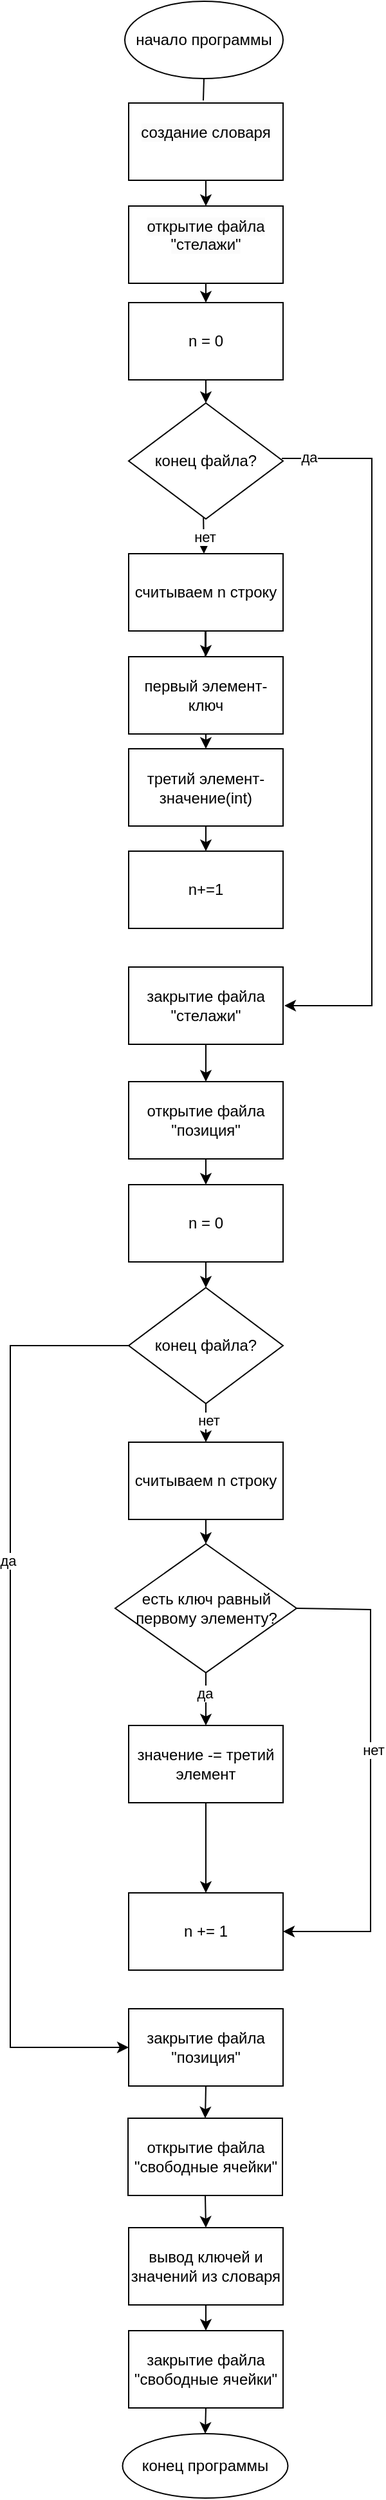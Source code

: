<mxfile version="21.7.4" type="device">
  <diagram name="Страница 1" id="_6IwLtA-Br_-3oHktkY4">
    <mxGraphModel dx="1838" dy="1960" grid="1" gridSize="10" guides="1" tooltips="1" connect="1" arrows="1" fold="1" page="1" pageScale="1" pageWidth="827" pageHeight="1169" math="0" shadow="0">
      <root>
        <mxCell id="0" />
        <mxCell id="1" parent="0" />
        <mxCell id="wGbf4FxbfsjJKV3TlaPt-10" style="rounded=0;orthogonalLoop=1;jettySize=auto;html=1;startArrow=none;endArrow=none;segment=10;sourcePerimeterSpacing=0;targetPerimeterSpacing=0;exitX=0.5;exitY=1;exitDx=0;exitDy=0;entryX=0.5;entryY=0;entryDx=0;entryDy=0;" parent="1" source="wGbf4FxbfsjJKV3TlaPt-1" edge="1">
          <mxGeometry relative="1" as="geometry">
            <mxPoint x="390" y="-1082" as="targetPoint" />
          </mxGeometry>
        </mxCell>
        <mxCell id="wGbf4FxbfsjJKV3TlaPt-1" value="начало программы" style="ellipse;whiteSpace=wrap;html=1;align=center;newEdgeStyle={&quot;edgeStyle&quot;:&quot;entityRelationEdgeStyle&quot;,&quot;startArrow&quot;:&quot;none&quot;,&quot;endArrow&quot;:&quot;none&quot;,&quot;segment&quot;:10,&quot;curved&quot;:1,&quot;sourcePerimeterSpacing&quot;:0,&quot;targetPerimeterSpacing&quot;:0};treeFolding=1;treeMoving=1;" parent="1" vertex="1">
          <mxGeometry x="329" y="-1159" width="123" height="60" as="geometry" />
        </mxCell>
        <mxCell id="wGbf4FxbfsjJKV3TlaPt-18" style="edgeStyle=elbowEdgeStyle;rounded=0;orthogonalLoop=1;jettySize=auto;html=1;startArrow=none;endArrow=none;exitX=0.5;exitY=1;exitDx=0;exitDy=0;entryX=0.5;entryY=0;entryDx=0;entryDy=0;" parent="1" target="wGbf4FxbfsjJKV3TlaPt-7" edge="1">
          <mxGeometry relative="1" as="geometry">
            <mxPoint x="390.5" y="-670" as="sourcePoint" />
          </mxGeometry>
        </mxCell>
        <mxCell id="wGbf4FxbfsjJKV3TlaPt-28" style="edgeStyle=none;rounded=0;orthogonalLoop=1;jettySize=auto;html=1;exitX=1;exitY=0.5;exitDx=0;exitDy=0;entryX=1;entryY=0.5;entryDx=0;entryDy=0;" parent="1" edge="1">
          <mxGeometry relative="1" as="geometry">
            <mxPoint x="453" y="-379" as="targetPoint" />
            <mxPoint x="451" y="-804" as="sourcePoint" />
            <Array as="points">
              <mxPoint x="521" y="-804" />
              <mxPoint x="521" y="-379" />
            </Array>
          </mxGeometry>
        </mxCell>
        <mxCell id="wGbf4FxbfsjJKV3TlaPt-30" value="да" style="edgeLabel;html=1;align=center;verticalAlign=middle;resizable=0;points=[];" parent="wGbf4FxbfsjJKV3TlaPt-28" vertex="1" connectable="0">
          <mxGeometry x="-0.926" y="1" relative="1" as="geometry">
            <mxPoint as="offset" />
          </mxGeometry>
        </mxCell>
        <mxCell id="wGbf4FxbfsjJKV3TlaPt-31" style="edgeStyle=none;rounded=0;orthogonalLoop=1;jettySize=auto;html=1;exitX=0.5;exitY=1;exitDx=0;exitDy=0;entryX=0.5;entryY=0;entryDx=0;entryDy=0;" parent="1" edge="1">
          <mxGeometry relative="1" as="geometry">
            <mxPoint x="390.5" y="-730" as="targetPoint" />
            <mxPoint x="390" y="-765" as="sourcePoint" />
          </mxGeometry>
        </mxCell>
        <mxCell id="wGbf4FxbfsjJKV3TlaPt-32" value="нет" style="edgeLabel;html=1;align=center;verticalAlign=middle;resizable=0;points=[];" parent="wGbf4FxbfsjJKV3TlaPt-31" vertex="1" connectable="0">
          <mxGeometry x="0.225" relative="1" as="geometry">
            <mxPoint as="offset" />
          </mxGeometry>
        </mxCell>
        <mxCell id="wGbf4FxbfsjJKV3TlaPt-6" value="конец файла?" style="rhombus;whiteSpace=wrap;html=1;" parent="1" vertex="1">
          <mxGeometry x="332" y="-847" width="120" height="90" as="geometry" />
        </mxCell>
        <mxCell id="wGbf4FxbfsjJKV3TlaPt-27" style="edgeStyle=none;rounded=0;orthogonalLoop=1;jettySize=auto;html=1;exitX=0.5;exitY=1;exitDx=0;exitDy=0;entryX=0.5;entryY=0;entryDx=0;entryDy=0;" parent="1" source="wGbf4FxbfsjJKV3TlaPt-7" target="wGbf4FxbfsjJKV3TlaPt-8" edge="1">
          <mxGeometry relative="1" as="geometry" />
        </mxCell>
        <mxCell id="wGbf4FxbfsjJKV3TlaPt-7" value="первый элемент-ключ" style="rounded=0;whiteSpace=wrap;html=1;" parent="1" vertex="1">
          <mxGeometry x="332" y="-650" width="120" height="60" as="geometry" />
        </mxCell>
        <mxCell id="wGbf4FxbfsjJKV3TlaPt-25" style="edgeStyle=none;rounded=0;orthogonalLoop=1;jettySize=auto;html=1;exitX=0.5;exitY=1;exitDx=0;exitDy=0;entryX=0.5;entryY=0;entryDx=0;entryDy=0;" parent="1" source="wGbf4FxbfsjJKV3TlaPt-8" target="wGbf4FxbfsjJKV3TlaPt-22" edge="1">
          <mxGeometry relative="1" as="geometry" />
        </mxCell>
        <mxCell id="wGbf4FxbfsjJKV3TlaPt-8" value="третий элемент-значение(int)" style="rounded=0;whiteSpace=wrap;html=1;" parent="1" vertex="1">
          <mxGeometry x="332" y="-578.5" width="120" height="60" as="geometry" />
        </mxCell>
        <mxCell id="wGbf4FxbfsjJKV3TlaPt-22" value="n+=1" style="rounded=0;whiteSpace=wrap;html=1;" parent="1" vertex="1">
          <mxGeometry x="332" y="-499" width="120" height="60" as="geometry" />
        </mxCell>
        <mxCell id="wGbf4FxbfsjJKV3TlaPt-43" style="edgeStyle=none;rounded=0;orthogonalLoop=1;jettySize=auto;html=1;exitX=0.5;exitY=1;exitDx=0;exitDy=0;entryX=0.5;entryY=0;entryDx=0;entryDy=0;" parent="1" source="wGbf4FxbfsjJKV3TlaPt-23" target="wGbf4FxbfsjJKV3TlaPt-42" edge="1">
          <mxGeometry relative="1" as="geometry" />
        </mxCell>
        <mxCell id="wGbf4FxbfsjJKV3TlaPt-23" value="закрытие файла &quot;стелажи&quot;" style="rounded=0;whiteSpace=wrap;html=1;" parent="1" vertex="1">
          <mxGeometry x="332" y="-409" width="120" height="60" as="geometry" />
        </mxCell>
        <mxCell id="wGbf4FxbfsjJKV3TlaPt-34" style="edgeStyle=none;rounded=0;orthogonalLoop=1;jettySize=auto;html=1;exitX=0.5;exitY=1;exitDx=0;exitDy=0;entryX=0.5;entryY=0;entryDx=0;entryDy=0;" parent="1" source="wGbf4FxbfsjJKV3TlaPt-33" target="wGbf4FxbfsjJKV3TlaPt-7" edge="1">
          <mxGeometry relative="1" as="geometry" />
        </mxCell>
        <mxCell id="wGbf4FxbfsjJKV3TlaPt-33" value="считываем n строку" style="rounded=0;whiteSpace=wrap;html=1;" parent="1" vertex="1">
          <mxGeometry x="332" y="-730" width="120" height="60" as="geometry" />
        </mxCell>
        <mxCell id="wGbf4FxbfsjJKV3TlaPt-38" style="edgeStyle=none;rounded=0;orthogonalLoop=1;jettySize=auto;html=1;exitX=0.5;exitY=1;exitDx=0;exitDy=0;entryX=0.5;entryY=0;entryDx=0;entryDy=0;" parent="1" source="wGbf4FxbfsjJKV3TlaPt-35" target="wGbf4FxbfsjJKV3TlaPt-36" edge="1">
          <mxGeometry relative="1" as="geometry" />
        </mxCell>
        <mxCell id="wGbf4FxbfsjJKV3TlaPt-35" value="&#xa;&lt;span style=&quot;color: rgb(0, 0, 0); font-family: Helvetica; font-size: 12px; font-style: normal; font-variant-ligatures: normal; font-variant-caps: normal; font-weight: 400; letter-spacing: normal; orphans: 2; text-align: center; text-indent: 0px; text-transform: none; widows: 2; word-spacing: 0px; -webkit-text-stroke-width: 0px; background-color: rgb(251, 251, 251); text-decoration-thickness: initial; text-decoration-style: initial; text-decoration-color: initial; float: none; display: inline !important;&quot;&gt;создание словаря&lt;/span&gt;&#xa;&#xa;" style="rounded=0;whiteSpace=wrap;html=1;" parent="1" vertex="1">
          <mxGeometry x="332" y="-1080" width="120" height="60" as="geometry" />
        </mxCell>
        <mxCell id="wGbf4FxbfsjJKV3TlaPt-40" style="edgeStyle=none;rounded=0;orthogonalLoop=1;jettySize=auto;html=1;exitX=0.5;exitY=1;exitDx=0;exitDy=0;entryX=0.5;entryY=0;entryDx=0;entryDy=0;" parent="1" source="wGbf4FxbfsjJKV3TlaPt-36" target="wGbf4FxbfsjJKV3TlaPt-39" edge="1">
          <mxGeometry relative="1" as="geometry" />
        </mxCell>
        <mxCell id="wGbf4FxbfsjJKV3TlaPt-36" value="&#xa;&lt;span style=&quot;color: rgb(0, 0, 0); font-family: Helvetica; font-size: 12px; font-style: normal; font-variant-ligatures: normal; font-variant-caps: normal; font-weight: 400; letter-spacing: normal; orphans: 2; text-align: center; text-indent: 0px; text-transform: none; widows: 2; word-spacing: 0px; -webkit-text-stroke-width: 0px; background-color: rgb(251, 251, 251); text-decoration-thickness: initial; text-decoration-style: initial; text-decoration-color: initial; float: none; display: inline !important;&quot;&gt;открытие файла &quot;стелажи&quot;&lt;/span&gt;&#xa;&#xa;" style="rounded=0;whiteSpace=wrap;html=1;" parent="1" vertex="1">
          <mxGeometry x="332" y="-1000" width="120" height="60" as="geometry" />
        </mxCell>
        <mxCell id="wGbf4FxbfsjJKV3TlaPt-41" style="edgeStyle=none;rounded=0;orthogonalLoop=1;jettySize=auto;html=1;exitX=0.5;exitY=1;exitDx=0;exitDy=0;entryX=0.5;entryY=0;entryDx=0;entryDy=0;" parent="1" source="wGbf4FxbfsjJKV3TlaPt-39" target="wGbf4FxbfsjJKV3TlaPt-6" edge="1">
          <mxGeometry relative="1" as="geometry">
            <mxPoint x="392" y="-850" as="targetPoint" />
          </mxGeometry>
        </mxCell>
        <mxCell id="wGbf4FxbfsjJKV3TlaPt-39" value="n = 0" style="rounded=0;whiteSpace=wrap;html=1;" parent="1" vertex="1">
          <mxGeometry x="332" y="-925" width="120" height="60" as="geometry" />
        </mxCell>
        <mxCell id="wGbf4FxbfsjJKV3TlaPt-47" style="edgeStyle=none;rounded=0;orthogonalLoop=1;jettySize=auto;html=1;exitX=0.5;exitY=1;exitDx=0;exitDy=0;entryX=0.5;entryY=0;entryDx=0;entryDy=0;" parent="1" source="wGbf4FxbfsjJKV3TlaPt-42" target="wGbf4FxbfsjJKV3TlaPt-46" edge="1">
          <mxGeometry relative="1" as="geometry" />
        </mxCell>
        <mxCell id="wGbf4FxbfsjJKV3TlaPt-42" value="открытие файла &quot;позиция&quot;" style="rounded=0;whiteSpace=wrap;html=1;" parent="1" vertex="1">
          <mxGeometry x="332" y="-320" width="120" height="60" as="geometry" />
        </mxCell>
        <mxCell id="wGbf4FxbfsjJKV3TlaPt-50" style="edgeStyle=none;rounded=0;orthogonalLoop=1;jettySize=auto;html=1;exitX=0.5;exitY=1;exitDx=0;exitDy=0;entryX=0.5;entryY=0;entryDx=0;entryDy=0;" parent="1" source="wGbf4FxbfsjJKV3TlaPt-44" target="wGbf4FxbfsjJKV3TlaPt-49" edge="1">
          <mxGeometry relative="1" as="geometry" />
        </mxCell>
        <mxCell id="wGbf4FxbfsjJKV3TlaPt-51" value="нет" style="edgeLabel;html=1;align=center;verticalAlign=middle;resizable=0;points=[];" parent="wGbf4FxbfsjJKV3TlaPt-50" vertex="1" connectable="0">
          <mxGeometry x="-0.133" y="2" relative="1" as="geometry">
            <mxPoint as="offset" />
          </mxGeometry>
        </mxCell>
        <mxCell id="wGbf4FxbfsjJKV3TlaPt-66" style="edgeStyle=none;rounded=0;orthogonalLoop=1;jettySize=auto;html=1;exitX=0;exitY=0.5;exitDx=0;exitDy=0;entryX=0;entryY=0.5;entryDx=0;entryDy=0;" parent="1" source="wGbf4FxbfsjJKV3TlaPt-44" target="wGbf4FxbfsjJKV3TlaPt-65" edge="1">
          <mxGeometry relative="1" as="geometry">
            <mxPoint x="332" y="445" as="targetPoint" />
            <Array as="points">
              <mxPoint x="240" y="-115" />
              <mxPoint x="240" y="430" />
            </Array>
          </mxGeometry>
        </mxCell>
        <mxCell id="wGbf4FxbfsjJKV3TlaPt-67" value="да" style="edgeLabel;html=1;align=center;verticalAlign=middle;resizable=0;points=[];" parent="wGbf4FxbfsjJKV3TlaPt-66" vertex="1" connectable="0">
          <mxGeometry x="-0.29" y="-2" relative="1" as="geometry">
            <mxPoint as="offset" />
          </mxGeometry>
        </mxCell>
        <mxCell id="wGbf4FxbfsjJKV3TlaPt-44" value="конец файла?" style="rhombus;whiteSpace=wrap;html=1;" parent="1" vertex="1">
          <mxGeometry x="332" y="-160" width="120" height="90" as="geometry" />
        </mxCell>
        <mxCell id="wGbf4FxbfsjJKV3TlaPt-48" style="edgeStyle=none;rounded=0;orthogonalLoop=1;jettySize=auto;html=1;exitX=0.5;exitY=1;exitDx=0;exitDy=0;entryX=0.5;entryY=0;entryDx=0;entryDy=0;" parent="1" source="wGbf4FxbfsjJKV3TlaPt-46" target="wGbf4FxbfsjJKV3TlaPt-44" edge="1">
          <mxGeometry relative="1" as="geometry" />
        </mxCell>
        <mxCell id="wGbf4FxbfsjJKV3TlaPt-46" value="n = 0" style="rounded=0;whiteSpace=wrap;html=1;" parent="1" vertex="1">
          <mxGeometry x="332" y="-240" width="120" height="60" as="geometry" />
        </mxCell>
        <mxCell id="wGbf4FxbfsjJKV3TlaPt-55" style="edgeStyle=none;rounded=0;orthogonalLoop=1;jettySize=auto;html=1;exitX=0.5;exitY=1;exitDx=0;exitDy=0;entryX=0.5;entryY=0;entryDx=0;entryDy=0;" parent="1" source="wGbf4FxbfsjJKV3TlaPt-49" target="wGbf4FxbfsjJKV3TlaPt-53" edge="1">
          <mxGeometry relative="1" as="geometry" />
        </mxCell>
        <mxCell id="wGbf4FxbfsjJKV3TlaPt-49" value="считываем n строку" style="rounded=0;whiteSpace=wrap;html=1;" parent="1" vertex="1">
          <mxGeometry x="332" y="-40" width="120" height="60" as="geometry" />
        </mxCell>
        <mxCell id="wGbf4FxbfsjJKV3TlaPt-56" style="edgeStyle=none;rounded=0;orthogonalLoop=1;jettySize=auto;html=1;exitX=0.5;exitY=1;exitDx=0;exitDy=0;entryX=0.5;entryY=0;entryDx=0;entryDy=0;" parent="1" target="wGbf4FxbfsjJKV3TlaPt-54" edge="1">
          <mxGeometry relative="1" as="geometry">
            <mxPoint x="392" y="139" as="sourcePoint" />
            <mxPoint x="390.5" y="170" as="targetPoint" />
          </mxGeometry>
        </mxCell>
        <mxCell id="wGbf4FxbfsjJKV3TlaPt-60" value="да" style="edgeLabel;html=1;align=center;verticalAlign=middle;resizable=0;points=[];" parent="wGbf4FxbfsjJKV3TlaPt-56" vertex="1" connectable="0">
          <mxGeometry x="-0.21" y="-1" relative="1" as="geometry">
            <mxPoint as="offset" />
          </mxGeometry>
        </mxCell>
        <mxCell id="wGbf4FxbfsjJKV3TlaPt-61" style="edgeStyle=none;rounded=0;orthogonalLoop=1;jettySize=auto;html=1;exitX=1;exitY=0.5;exitDx=0;exitDy=0;entryX=1;entryY=0.5;entryDx=0;entryDy=0;" parent="1" source="wGbf4FxbfsjJKV3TlaPt-53" target="wGbf4FxbfsjJKV3TlaPt-57" edge="1">
          <mxGeometry relative="1" as="geometry">
            <mxPoint x="520" y="320" as="targetPoint" />
            <Array as="points">
              <mxPoint x="520" y="90" />
              <mxPoint x="520" y="340" />
            </Array>
          </mxGeometry>
        </mxCell>
        <mxCell id="wGbf4FxbfsjJKV3TlaPt-64" value="нет" style="edgeLabel;html=1;align=center;verticalAlign=middle;resizable=0;points=[];" parent="wGbf4FxbfsjJKV3TlaPt-61" vertex="1" connectable="0">
          <mxGeometry x="-0.116" y="2" relative="1" as="geometry">
            <mxPoint as="offset" />
          </mxGeometry>
        </mxCell>
        <mxCell id="wGbf4FxbfsjJKV3TlaPt-53" value="есть ключ равный первому элементу?" style="rhombus;whiteSpace=wrap;html=1;" parent="1" vertex="1">
          <mxGeometry x="321.5" y="39" width="141" height="100" as="geometry" />
        </mxCell>
        <mxCell id="wGbf4FxbfsjJKV3TlaPt-63" style="edgeStyle=none;rounded=0;orthogonalLoop=1;jettySize=auto;html=1;exitX=0.5;exitY=1;exitDx=0;exitDy=0;entryX=0.5;entryY=0;entryDx=0;entryDy=0;" parent="1" source="wGbf4FxbfsjJKV3TlaPt-54" target="wGbf4FxbfsjJKV3TlaPt-57" edge="1">
          <mxGeometry relative="1" as="geometry" />
        </mxCell>
        <mxCell id="wGbf4FxbfsjJKV3TlaPt-54" value="значение -= третий элемент" style="rounded=0;whiteSpace=wrap;html=1;" parent="1" vertex="1">
          <mxGeometry x="332" y="180" width="120" height="60" as="geometry" />
        </mxCell>
        <mxCell id="wGbf4FxbfsjJKV3TlaPt-57" value="n += 1" style="rounded=0;whiteSpace=wrap;html=1;" parent="1" vertex="1">
          <mxGeometry x="332" y="310" width="120" height="60" as="geometry" />
        </mxCell>
        <mxCell id="wGbf4FxbfsjJKV3TlaPt-74" style="edgeStyle=none;rounded=0;orthogonalLoop=1;jettySize=auto;html=1;exitX=0.5;exitY=1;exitDx=0;exitDy=0;entryX=0.5;entryY=0;entryDx=0;entryDy=0;" parent="1" source="wGbf4FxbfsjJKV3TlaPt-65" target="wGbf4FxbfsjJKV3TlaPt-68" edge="1">
          <mxGeometry relative="1" as="geometry" />
        </mxCell>
        <mxCell id="wGbf4FxbfsjJKV3TlaPt-65" value="закрытие файла &quot;позиция&quot;" style="rounded=0;whiteSpace=wrap;html=1;" parent="1" vertex="1">
          <mxGeometry x="332" y="400" width="120" height="60" as="geometry" />
        </mxCell>
        <mxCell id="wGbf4FxbfsjJKV3TlaPt-75" style="edgeStyle=none;rounded=0;orthogonalLoop=1;jettySize=auto;html=1;exitX=0.5;exitY=1;exitDx=0;exitDy=0;entryX=0.5;entryY=0;entryDx=0;entryDy=0;" parent="1" source="wGbf4FxbfsjJKV3TlaPt-68" target="wGbf4FxbfsjJKV3TlaPt-69" edge="1">
          <mxGeometry relative="1" as="geometry" />
        </mxCell>
        <mxCell id="wGbf4FxbfsjJKV3TlaPt-68" value="открытие файла &quot;свободные ячейки&quot;" style="rounded=0;whiteSpace=wrap;html=1;" parent="1" vertex="1">
          <mxGeometry x="331.5" y="485" width="120" height="60" as="geometry" />
        </mxCell>
        <mxCell id="wGbf4FxbfsjJKV3TlaPt-76" style="edgeStyle=none;rounded=0;orthogonalLoop=1;jettySize=auto;html=1;exitX=0.5;exitY=1;exitDx=0;exitDy=0;entryX=0.5;entryY=0;entryDx=0;entryDy=0;" parent="1" source="wGbf4FxbfsjJKV3TlaPt-69" target="wGbf4FxbfsjJKV3TlaPt-70" edge="1">
          <mxGeometry relative="1" as="geometry" />
        </mxCell>
        <mxCell id="wGbf4FxbfsjJKV3TlaPt-69" value="вывод ключей и значений из словаря" style="rounded=0;whiteSpace=wrap;html=1;" parent="1" vertex="1">
          <mxGeometry x="332" y="570" width="120" height="60" as="geometry" />
        </mxCell>
        <mxCell id="wGbf4FxbfsjJKV3TlaPt-77" style="edgeStyle=none;rounded=0;orthogonalLoop=1;jettySize=auto;html=1;exitX=0.5;exitY=1;exitDx=0;exitDy=0;entryX=0.5;entryY=0;entryDx=0;entryDy=0;" parent="1" source="wGbf4FxbfsjJKV3TlaPt-70" target="wGbf4FxbfsjJKV3TlaPt-73" edge="1">
          <mxGeometry relative="1" as="geometry" />
        </mxCell>
        <mxCell id="wGbf4FxbfsjJKV3TlaPt-70" value="закрытие файла &quot;свободные ячейки&quot;" style="rounded=0;whiteSpace=wrap;html=1;" parent="1" vertex="1">
          <mxGeometry x="332" y="650" width="120" height="60" as="geometry" />
        </mxCell>
        <mxCell id="wGbf4FxbfsjJKV3TlaPt-73" value="конец программы" style="ellipse;whiteSpace=wrap;html=1;align=center;newEdgeStyle={&quot;edgeStyle&quot;:&quot;entityRelationEdgeStyle&quot;,&quot;startArrow&quot;:&quot;none&quot;,&quot;endArrow&quot;:&quot;none&quot;,&quot;segment&quot;:10,&quot;curved&quot;:1,&quot;sourcePerimeterSpacing&quot;:0,&quot;targetPerimeterSpacing&quot;:0};treeFolding=1;treeMoving=1;" parent="1" vertex="1">
          <mxGeometry x="327.25" y="730" width="128.5" height="50" as="geometry" />
        </mxCell>
      </root>
    </mxGraphModel>
  </diagram>
</mxfile>
